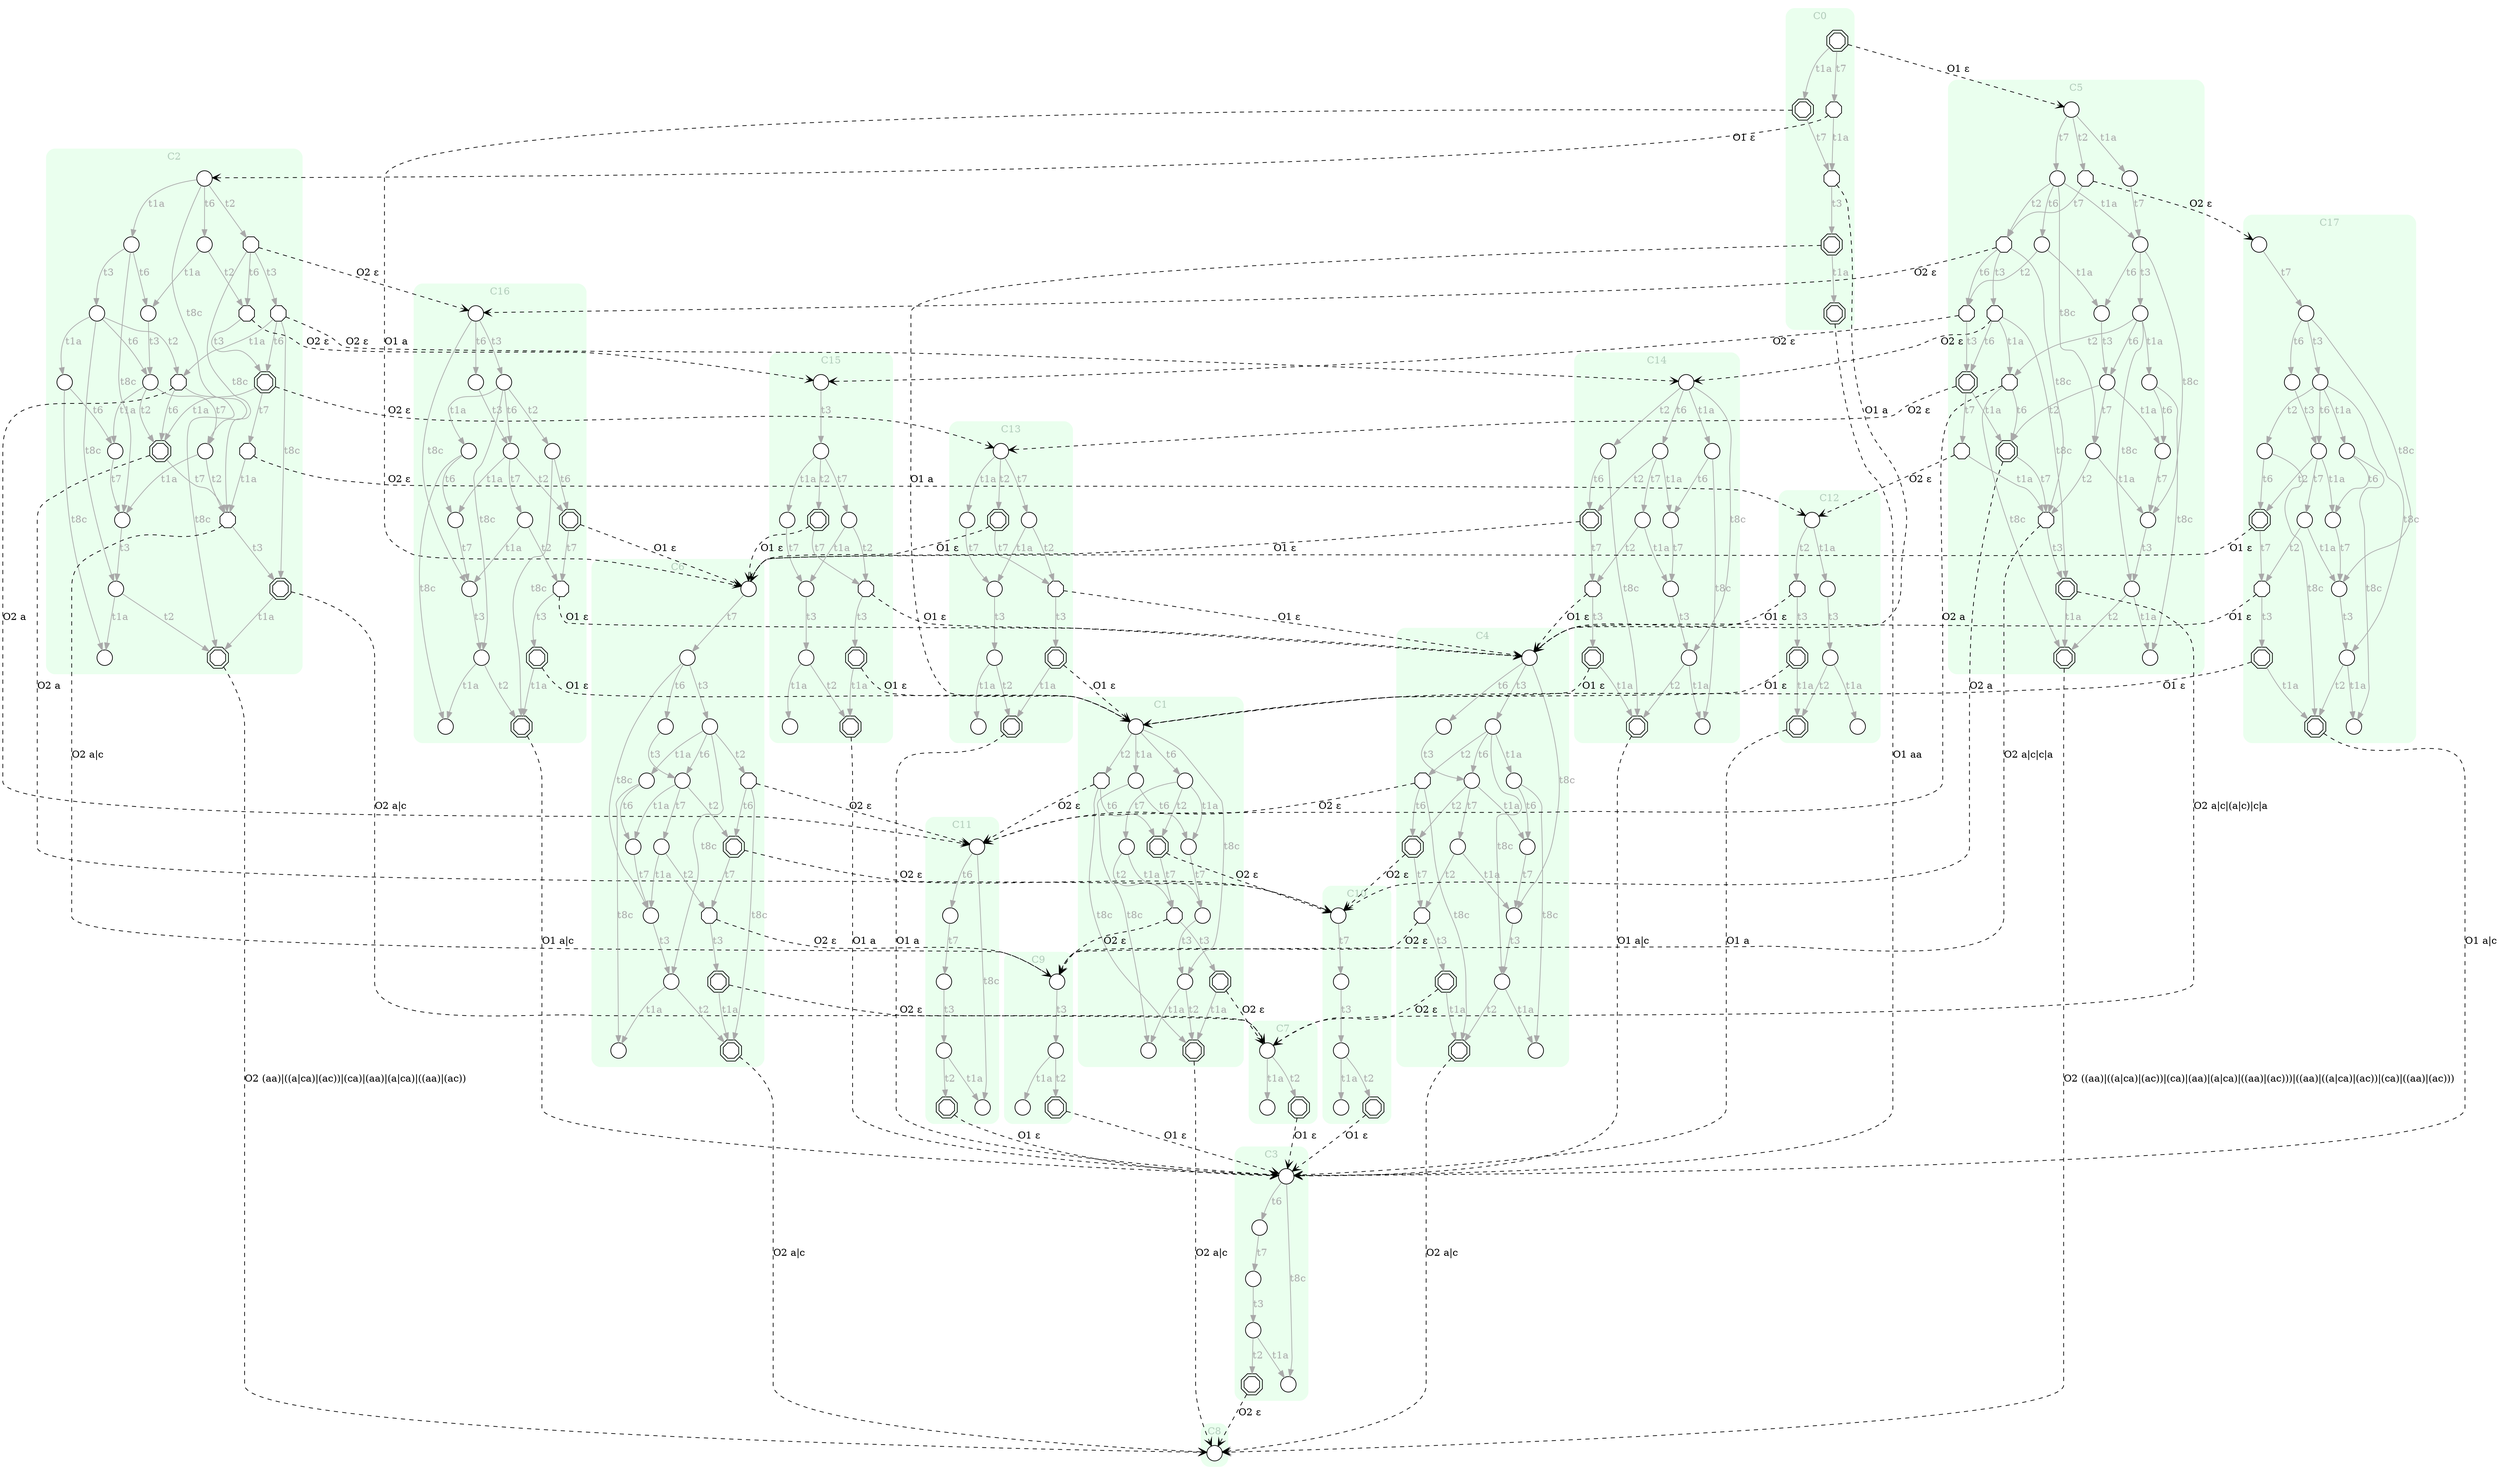 digraph "EXPinput/i" {
node [style=filled fillcolor=white]
subgraph cluster0 {
style="rounded,filled" label="C0" fontcolor="#B2CCBB" color="#EAFFEE"
edge[color=darkgray fontcolor=darkgray]
node [shape=doubleoctagon width=0.3 height=0.3]; C0S0 [label=""];
node [shape=doubleoctagon width=0.3 height=0.3]; C0S1 [label=""];
node [shape=octagon width=0.3 height=0.3]; C0S2 [label=""];
node [shape=doubleoctagon width=0.3 height=0.3]; C0S3 [label=""];
node [shape=doubleoctagon width=0.3 height=0.3]; C0S4 [label=""];
node [shape=octagon width=0.3 height=0.3]; C0S5 [label=""];
C0S0 -> C0S5 [label=t7]
C0S0 -> C0S1 [label=t1a]
C0S1 -> C0S2 [label=t7]
C0S2 -> C0S3 [label=t3]
C0S3 -> C0S4 [label=t1a]
C0S5 -> C0S2 [label=t1a]
}
subgraph cluster1 {
style="rounded,filled" label="C1" fontcolor="#B2CCBB" color="#EAFFEE"
edge[color=darkgray fontcolor=darkgray]
node [shape=circle width=0.3 height=0.3]; C1S0 [label=""];
node [shape=circle width=0.3 height=0.3]; C1S1 [label=""];
node [shape=circle width=0.3 height=0.3]; C1S2 [label=""];
node [shape=circle width=0.3 height=0.3]; C1S3 [label=""];
node [shape=circle width=0.3 height=0.3]; C1S4 [label=""];
node [shape=circle width=0.3 height=0.3]; C1S5 [label=""];
node [shape=doubleoctagon width=0.3 height=0.3]; C1S6 [label=""];
node [shape=octagon width=0.3 height=0.3]; C1S7 [label=""];
node [shape=doubleoctagon width=0.3 height=0.3]; C1S8 [label=""];
node [shape=octagon width=0.3 height=0.3]; C1S9 [label=""];
node [shape=doubleoctagon width=0.3 height=0.3]; C1S10 [label=""];
node [shape=circle width=0.3 height=0.3]; C1S11 [label=""];
node [shape=circle width=0.3 height=0.3]; C1S12 [label=""];
C1S0 -> C1S4 [label=t8c]
C1S0 -> C1S11 [label=t6]
C1S0 -> C1S7 [label=t2]
C1S0 -> C1S1 [label=t1a]
C1S1 -> C1S5 [label=t8c]
C1S1 -> C1S2 [label=t6]
C1S2 -> C1S3 [label=t7]
C1S3 -> C1S4 [label=t3]
C1S4 -> C1S6 [label=t2]
C1S4 -> C1S5 [label=t1a]
C1S7 -> C1S6 [label=t8c]
C1S7 -> C1S8 [label=t6]
C1S8 -> C1S9 [label=t7]
C1S9 -> C1S10 [label=t3]
C1S10 -> C1S6 [label=t1a]
C1S11 -> C1S12 [label=t7]
C1S11 -> C1S8 [label=t2]
C1S11 -> C1S2 [label=t1a]
C1S12 -> C1S9 [label=t2]
C1S12 -> C1S3 [label=t1a]
}
subgraph cluster2 {
style="rounded,filled" label="C2" fontcolor="#B2CCBB" color="#EAFFEE"
edge[color=darkgray fontcolor=darkgray]
node [shape=circle width=0.3 height=0.3]; C2S0 [label=""];
node [shape=circle width=0.3 height=0.3]; C2S1 [label=""];
node [shape=circle width=0.3 height=0.3]; C2S2 [label=""];
node [shape=circle width=0.3 height=0.3]; C2S3 [label=""];
node [shape=circle width=0.3 height=0.3]; C2S4 [label=""];
node [shape=circle width=0.3 height=0.3]; C2S5 [label=""];
node [shape=circle width=0.3 height=0.3]; C2S6 [label=""];
node [shape=circle width=0.3 height=0.3]; C2S7 [label=""];
node [shape=doubleoctagon width=0.3 height=0.3]; C2S8 [label=""];
node [shape=octagon width=0.3 height=0.3]; C2S9 [label=""];
node [shape=doubleoctagon width=0.3 height=0.3]; C2S10 [label=""];
node [shape=octagon width=0.3 height=0.3]; C2S11 [label=""];
node [shape=doubleoctagon width=0.3 height=0.3]; C2S12 [label=""];
node [shape=circle width=0.3 height=0.3]; C2S13 [label=""];
node [shape=circle width=0.3 height=0.3]; C2S14 [label=""];
node [shape=circle width=0.3 height=0.3]; C2S15 [label=""];
node [shape=octagon width=0.3 height=0.3]; C2S16 [label=""];
node [shape=octagon width=0.3 height=0.3]; C2S17 [label=""];
node [shape=doubleoctagon width=0.3 height=0.3]; C2S18 [label=""];
node [shape=octagon width=0.3 height=0.3]; C2S19 [label=""];
node [shape=octagon width=0.3 height=0.3]; C2S20 [label=""];
node [shape=circle width=0.3 height=0.3]; C2S21 [label=""];
C2S0 -> C2S14 [label=t8c]
C2S0 -> C2S21 [label=t6]
C2S0 -> C2S16 [label=t2]
C2S0 -> C2S1 [label=t1a]
C2S1 -> C2S5 [label=t8c]
C2S1 -> C2S15 [label=t6]
C2S1 -> C2S2 [label=t3]
C2S2 -> C2S6 [label=t8c]
C2S2 -> C2S13 [label=t6]
C2S2 -> C2S9 [label=t2]
C2S2 -> C2S3 [label=t1a]
C2S3 -> C2S7 [label=t8c]
C2S3 -> C2S4 [label=t6]
C2S4 -> C2S5 [label=t7]
C2S5 -> C2S6 [label=t3]
C2S6 -> C2S8 [label=t2]
C2S6 -> C2S7 [label=t1a]
C2S9 -> C2S8 [label=t8c]
C2S9 -> C2S10 [label=t6]
C2S10 -> C2S11 [label=t7]
C2S11 -> C2S12 [label=t3]
C2S12 -> C2S8 [label=t1a]
C2S13 -> C2S14 [label=t7]
C2S13 -> C2S10 [label=t2]
C2S13 -> C2S4 [label=t1a]
C2S14 -> C2S11 [label=t2]
C2S14 -> C2S5 [label=t1a]
C2S15 -> C2S13 [label=t3]
C2S16 -> C2S11 [label=t8c]
C2S16 -> C2S20 [label=t6]
C2S16 -> C2S17 [label=t3]
C2S17 -> C2S12 [label=t8c]
C2S17 -> C2S18 [label=t6]
C2S17 -> C2S9 [label=t1a]
C2S18 -> C2S19 [label=t7]
C2S18 -> C2S10 [label=t1a]
C2S19 -> C2S11 [label=t1a]
C2S20 -> C2S18 [label=t3]
C2S21 -> C2S20 [label=t2]
C2S21 -> C2S15 [label=t1a]
}
subgraph cluster3 {
style="rounded,filled" label="C3" fontcolor="#B2CCBB" color="#EAFFEE"
edge[color=darkgray fontcolor=darkgray]
node [shape=circle width=0.3 height=0.3]; C3S0 [label=""];
node [shape=circle width=0.3 height=0.3]; C3S1 [label=""];
node [shape=circle width=0.3 height=0.3]; C3S2 [label=""];
node [shape=circle width=0.3 height=0.3]; C3S3 [label=""];
node [shape=circle width=0.3 height=0.3]; C3S4 [label=""];
node [shape=doubleoctagon width=0.3 height=0.3]; C3S5 [label=""];
C3S0 -> C3S4 [label=t8c]
C3S0 -> C3S1 [label=t6]
C3S1 -> C3S2 [label=t7]
C3S2 -> C3S3 [label=t3]
C3S3 -> C3S5 [label=t2]
C3S3 -> C3S4 [label=t1a]
}
subgraph cluster4 {
style="rounded,filled" label="C4" fontcolor="#B2CCBB" color="#EAFFEE"
edge[color=darkgray fontcolor=darkgray]
node [shape=circle width=0.3 height=0.3]; C4S0 [label=""];
node [shape=circle width=0.3 height=0.3]; C4S1 [label=""];
node [shape=circle width=0.3 height=0.3]; C4S2 [label=""];
node [shape=circle width=0.3 height=0.3]; C4S3 [label=""];
node [shape=circle width=0.3 height=0.3]; C4S4 [label=""];
node [shape=circle width=0.3 height=0.3]; C4S5 [label=""];
node [shape=circle width=0.3 height=0.3]; C4S6 [label=""];
node [shape=doubleoctagon width=0.3 height=0.3]; C4S7 [label=""];
node [shape=octagon width=0.3 height=0.3]; C4S8 [label=""];
node [shape=doubleoctagon width=0.3 height=0.3]; C4S9 [label=""];
node [shape=octagon width=0.3 height=0.3]; C4S10 [label=""];
node [shape=doubleoctagon width=0.3 height=0.3]; C4S11 [label=""];
node [shape=circle width=0.3 height=0.3]; C4S12 [label=""];
node [shape=circle width=0.3 height=0.3]; C4S13 [label=""];
node [shape=circle width=0.3 height=0.3]; C4S14 [label=""];
C4S0 -> C4S4 [label=t8c]
C4S0 -> C4S14 [label=t6]
C4S0 -> C4S1 [label=t3]
C4S1 -> C4S5 [label=t8c]
C4S1 -> C4S12 [label=t6]
C4S1 -> C4S8 [label=t2]
C4S1 -> C4S2 [label=t1a]
C4S2 -> C4S6 [label=t8c]
C4S2 -> C4S3 [label=t6]
C4S3 -> C4S4 [label=t7]
C4S4 -> C4S5 [label=t3]
C4S5 -> C4S7 [label=t2]
C4S5 -> C4S6 [label=t1a]
C4S8 -> C4S7 [label=t8c]
C4S8 -> C4S9 [label=t6]
C4S9 -> C4S10 [label=t7]
C4S10 -> C4S11 [label=t3]
C4S11 -> C4S7 [label=t1a]
C4S12 -> C4S13 [label=t7]
C4S12 -> C4S9 [label=t2]
C4S12 -> C4S3 [label=t1a]
C4S13 -> C4S10 [label=t2]
C4S13 -> C4S4 [label=t1a]
C4S14 -> C4S12 [label=t3]
}
subgraph cluster5 {
style="rounded,filled" label="C5" fontcolor="#B2CCBB" color="#EAFFEE"
edge[color=darkgray fontcolor=darkgray]
node [shape=circle width=0.3 height=0.3]; C5S0 [label=""];
node [shape=circle width=0.3 height=0.3]; C5S1 [label=""];
node [shape=circle width=0.3 height=0.3]; C5S2 [label=""];
node [shape=circle width=0.3 height=0.3]; C5S3 [label=""];
node [shape=circle width=0.3 height=0.3]; C5S4 [label=""];
node [shape=circle width=0.3 height=0.3]; C5S5 [label=""];
node [shape=circle width=0.3 height=0.3]; C5S6 [label=""];
node [shape=circle width=0.3 height=0.3]; C5S7 [label=""];
node [shape=circle width=0.3 height=0.3]; C5S8 [label=""];
node [shape=doubleoctagon width=0.3 height=0.3]; C5S9 [label=""];
node [shape=octagon width=0.3 height=0.3]; C5S10 [label=""];
node [shape=doubleoctagon width=0.3 height=0.3]; C5S11 [label=""];
node [shape=octagon width=0.3 height=0.3]; C5S12 [label=""];
node [shape=doubleoctagon width=0.3 height=0.3]; C5S13 [label=""];
node [shape=circle width=0.3 height=0.3]; C5S14 [label=""];
node [shape=circle width=0.3 height=0.3]; C5S15 [label=""];
node [shape=circle width=0.3 height=0.3]; C5S16 [label=""];
node [shape=octagon width=0.3 height=0.3]; C5S17 [label=""];
node [shape=octagon width=0.3 height=0.3]; C5S18 [label=""];
node [shape=octagon width=0.3 height=0.3]; C5S19 [label=""];
node [shape=doubleoctagon width=0.3 height=0.3]; C5S20 [label=""];
node [shape=octagon width=0.3 height=0.3]; C5S21 [label=""];
node [shape=octagon width=0.3 height=0.3]; C5S22 [label=""];
node [shape=circle width=0.3 height=0.3]; C5S23 [label=""];
node [shape=circle width=0.3 height=0.3]; C5S24 [label=""];
C5S0 -> C5S23 [label=t7]
C5S0 -> C5S17 [label=t2]
C5S0 -> C5S1 [label=t1a]
C5S1 -> C5S2 [label=t7]
C5S2 -> C5S6 [label=t8c]
C5S2 -> C5S16 [label=t6]
C5S2 -> C5S3 [label=t3]
C5S3 -> C5S7 [label=t8c]
C5S3 -> C5S14 [label=t6]
C5S3 -> C5S10 [label=t2]
C5S3 -> C5S4 [label=t1a]
C5S4 -> C5S8 [label=t8c]
C5S4 -> C5S5 [label=t6]
C5S5 -> C5S6 [label=t7]
C5S6 -> C5S7 [label=t3]
C5S7 -> C5S9 [label=t2]
C5S7 -> C5S8 [label=t1a]
C5S10 -> C5S9 [label=t8c]
C5S10 -> C5S11 [label=t6]
C5S11 -> C5S12 [label=t7]
C5S12 -> C5S13 [label=t3]
C5S13 -> C5S9 [label=t1a]
C5S14 -> C5S15 [label=t7]
C5S14 -> C5S11 [label=t2]
C5S14 -> C5S5 [label=t1a]
C5S15 -> C5S12 [label=t2]
C5S15 -> C5S6 [label=t1a]
C5S16 -> C5S14 [label=t3]
C5S17 -> C5S18 [label=t7]
C5S18 -> C5S12 [label=t8c]
C5S18 -> C5S22 [label=t6]
C5S18 -> C5S19 [label=t3]
C5S19 -> C5S13 [label=t8c]
C5S19 -> C5S20 [label=t6]
C5S19 -> C5S10 [label=t1a]
C5S20 -> C5S21 [label=t7]
C5S20 -> C5S11 [label=t1a]
C5S21 -> C5S12 [label=t1a]
C5S22 -> C5S20 [label=t3]
C5S23 -> C5S15 [label=t8c]
C5S23 -> C5S24 [label=t6]
C5S23 -> C5S18 [label=t2]
C5S23 -> C5S2 [label=t1a]
C5S24 -> C5S22 [label=t2]
C5S24 -> C5S16 [label=t1a]
}
subgraph cluster6 {
style="rounded,filled" label="C6" fontcolor="#B2CCBB" color="#EAFFEE"
edge[color=darkgray fontcolor=darkgray]
node [shape=circle width=0.3 height=0.3]; C6S0 [label=""];
node [shape=circle width=0.3 height=0.3]; C6S1 [label=""];
node [shape=circle width=0.3 height=0.3]; C6S2 [label=""];
node [shape=circle width=0.3 height=0.3]; C6S3 [label=""];
node [shape=circle width=0.3 height=0.3]; C6S4 [label=""];
node [shape=circle width=0.3 height=0.3]; C6S5 [label=""];
node [shape=circle width=0.3 height=0.3]; C6S6 [label=""];
node [shape=circle width=0.3 height=0.3]; C6S7 [label=""];
node [shape=doubleoctagon width=0.3 height=0.3]; C6S8 [label=""];
node [shape=octagon width=0.3 height=0.3]; C6S9 [label=""];
node [shape=doubleoctagon width=0.3 height=0.3]; C6S10 [label=""];
node [shape=octagon width=0.3 height=0.3]; C6S11 [label=""];
node [shape=doubleoctagon width=0.3 height=0.3]; C6S12 [label=""];
node [shape=circle width=0.3 height=0.3]; C6S13 [label=""];
node [shape=circle width=0.3 height=0.3]; C6S14 [label=""];
node [shape=circle width=0.3 height=0.3]; C6S15 [label=""];
C6S0 -> C6S1 [label=t7]
C6S1 -> C6S5 [label=t8c]
C6S1 -> C6S15 [label=t6]
C6S1 -> C6S2 [label=t3]
C6S2 -> C6S6 [label=t8c]
C6S2 -> C6S13 [label=t6]
C6S2 -> C6S9 [label=t2]
C6S2 -> C6S3 [label=t1a]
C6S3 -> C6S7 [label=t8c]
C6S3 -> C6S4 [label=t6]
C6S4 -> C6S5 [label=t7]
C6S5 -> C6S6 [label=t3]
C6S6 -> C6S8 [label=t2]
C6S6 -> C6S7 [label=t1a]
C6S9 -> C6S8 [label=t8c]
C6S9 -> C6S10 [label=t6]
C6S10 -> C6S11 [label=t7]
C6S11 -> C6S12 [label=t3]
C6S12 -> C6S8 [label=t1a]
C6S13 -> C6S14 [label=t7]
C6S13 -> C6S10 [label=t2]
C6S13 -> C6S4 [label=t1a]
C6S14 -> C6S11 [label=t2]
C6S14 -> C6S5 [label=t1a]
C6S15 -> C6S13 [label=t3]
}
subgraph cluster7 {
style="rounded,filled" label="C7" fontcolor="#B2CCBB" color="#EAFFEE"
edge[color=darkgray fontcolor=darkgray]
node [shape=circle width=0.3 height=0.3]; C7S0 [label=""];
node [shape=circle width=0.3 height=0.3]; C7S1 [label=""];
node [shape=doubleoctagon width=0.3 height=0.3]; C7S2 [label=""];
C7S0 -> C7S2 [label=t2]
C7S0 -> C7S1 [label=t1a]
}
subgraph cluster8 {
style="rounded,filled" label="C8" fontcolor="#B2CCBB" color="#EAFFEE"
edge[color=darkgray fontcolor=darkgray]
node [shape=circle width=0.3 height=0.3]; C8S0 [label=""];
}
subgraph cluster9 {
style="rounded,filled" label="C9" fontcolor="#B2CCBB" color="#EAFFEE"
edge[color=darkgray fontcolor=darkgray]
node [shape=circle width=0.3 height=0.3]; C9S0 [label=""];
node [shape=circle width=0.3 height=0.3]; C9S1 [label=""];
node [shape=circle width=0.3 height=0.3]; C9S2 [label=""];
node [shape=doubleoctagon width=0.3 height=0.3]; C9S3 [label=""];
C9S0 -> C9S1 [label=t3]
C9S1 -> C9S3 [label=t2]
C9S1 -> C9S2 [label=t1a]
}
subgraph cluster10 {
style="rounded,filled" label="C10" fontcolor="#B2CCBB" color="#EAFFEE"
edge[color=darkgray fontcolor=darkgray]
node [shape=circle width=0.3 height=0.3]; C10S0 [label=""];
node [shape=circle width=0.3 height=0.3]; C10S1 [label=""];
node [shape=circle width=0.3 height=0.3]; C10S2 [label=""];
node [shape=circle width=0.3 height=0.3]; C10S3 [label=""];
node [shape=doubleoctagon width=0.3 height=0.3]; C10S4 [label=""];
C10S0 -> C10S1 [label=t7]
C10S1 -> C10S2 [label=t3]
C10S2 -> C10S4 [label=t2]
C10S2 -> C10S3 [label=t1a]
}
subgraph cluster11 {
style="rounded,filled" label="C11" fontcolor="#B2CCBB" color="#EAFFEE"
edge[color=darkgray fontcolor=darkgray]
node [shape=circle width=0.3 height=0.3]; C11S0 [label=""];
node [shape=circle width=0.3 height=0.3]; C11S1 [label=""];
node [shape=circle width=0.3 height=0.3]; C11S2 [label=""];
node [shape=circle width=0.3 height=0.3]; C11S3 [label=""];
node [shape=circle width=0.3 height=0.3]; C11S4 [label=""];
node [shape=doubleoctagon width=0.3 height=0.3]; C11S5 [label=""];
C11S0 -> C11S4 [label=t8c]
C11S0 -> C11S1 [label=t6]
C11S1 -> C11S2 [label=t7]
C11S2 -> C11S3 [label=t3]
C11S3 -> C11S5 [label=t2]
C11S3 -> C11S4 [label=t1a]
}
subgraph cluster12 {
style="rounded,filled" label="C12" fontcolor="#B2CCBB" color="#EAFFEE"
edge[color=darkgray fontcolor=darkgray]
node [shape=circle width=0.3 height=0.3]; C12S0 [label=""];
node [shape=circle width=0.3 height=0.3]; C12S1 [label=""];
node [shape=circle width=0.3 height=0.3]; C12S2 [label=""];
node [shape=circle width=0.3 height=0.3]; C12S3 [label=""];
node [shape=doubleoctagon width=0.3 height=0.3]; C12S4 [label=""];
node [shape=octagon width=0.3 height=0.3]; C12S5 [label=""];
node [shape=doubleoctagon width=0.3 height=0.3]; C12S6 [label=""];
C12S0 -> C12S5 [label=t2]
C12S0 -> C12S1 [label=t1a]
C12S1 -> C12S2 [label=t3]
C12S2 -> C12S4 [label=t2]
C12S2 -> C12S3 [label=t1a]
C12S5 -> C12S6 [label=t3]
C12S6 -> C12S4 [label=t1a]
}
subgraph cluster13 {
style="rounded,filled" label="C13" fontcolor="#B2CCBB" color="#EAFFEE"
edge[color=darkgray fontcolor=darkgray]
node [shape=circle width=0.3 height=0.3]; C13S0 [label=""];
node [shape=circle width=0.3 height=0.3]; C13S1 [label=""];
node [shape=circle width=0.3 height=0.3]; C13S2 [label=""];
node [shape=circle width=0.3 height=0.3]; C13S3 [label=""];
node [shape=circle width=0.3 height=0.3]; C13S4 [label=""];
node [shape=doubleoctagon width=0.3 height=0.3]; C13S5 [label=""];
node [shape=doubleoctagon width=0.3 height=0.3]; C13S6 [label=""];
node [shape=octagon width=0.3 height=0.3]; C13S7 [label=""];
node [shape=doubleoctagon width=0.3 height=0.3]; C13S8 [label=""];
node [shape=circle width=0.3 height=0.3]; C13S9 [label=""];
C13S0 -> C13S9 [label=t7]
C13S0 -> C13S6 [label=t2]
C13S0 -> C13S1 [label=t1a]
C13S1 -> C13S2 [label=t7]
C13S2 -> C13S3 [label=t3]
C13S3 -> C13S5 [label=t2]
C13S3 -> C13S4 [label=t1a]
C13S6 -> C13S7 [label=t7]
C13S7 -> C13S8 [label=t3]
C13S8 -> C13S5 [label=t1a]
C13S9 -> C13S7 [label=t2]
C13S9 -> C13S2 [label=t1a]
}
subgraph cluster14 {
style="rounded,filled" label="C14" fontcolor="#B2CCBB" color="#EAFFEE"
edge[color=darkgray fontcolor=darkgray]
node [shape=circle width=0.3 height=0.3]; C14S0 [label=""];
node [shape=circle width=0.3 height=0.3]; C14S1 [label=""];
node [shape=circle width=0.3 height=0.3]; C14S2 [label=""];
node [shape=circle width=0.3 height=0.3]; C14S3 [label=""];
node [shape=circle width=0.3 height=0.3]; C14S4 [label=""];
node [shape=circle width=0.3 height=0.3]; C14S5 [label=""];
node [shape=doubleoctagon width=0.3 height=0.3]; C14S6 [label=""];
node [shape=circle width=0.3 height=0.3]; C14S7 [label=""];
node [shape=doubleoctagon width=0.3 height=0.3]; C14S8 [label=""];
node [shape=octagon width=0.3 height=0.3]; C14S9 [label=""];
node [shape=doubleoctagon width=0.3 height=0.3]; C14S10 [label=""];
node [shape=circle width=0.3 height=0.3]; C14S11 [label=""];
node [shape=circle width=0.3 height=0.3]; C14S12 [label=""];
C14S0 -> C14S4 [label=t8c]
C14S0 -> C14S11 [label=t6]
C14S0 -> C14S7 [label=t2]
C14S0 -> C14S1 [label=t1a]
C14S1 -> C14S5 [label=t8c]
C14S1 -> C14S2 [label=t6]
C14S2 -> C14S3 [label=t7]
C14S3 -> C14S4 [label=t3]
C14S4 -> C14S6 [label=t2]
C14S4 -> C14S5 [label=t1a]
C14S7 -> C14S6 [label=t8c]
C14S7 -> C14S8 [label=t6]
C14S8 -> C14S9 [label=t7]
C14S9 -> C14S10 [label=t3]
C14S10 -> C14S6 [label=t1a]
C14S11 -> C14S12 [label=t7]
C14S11 -> C14S8 [label=t2]
C14S11 -> C14S2 [label=t1a]
C14S12 -> C14S9 [label=t2]
C14S12 -> C14S3 [label=t1a]
}
subgraph cluster15 {
style="rounded,filled" label="C15" fontcolor="#B2CCBB" color="#EAFFEE"
edge[color=darkgray fontcolor=darkgray]
node [shape=circle width=0.3 height=0.3]; C15S0 [label=""];
node [shape=circle width=0.3 height=0.3]; C15S1 [label=""];
node [shape=circle width=0.3 height=0.3]; C15S2 [label=""];
node [shape=circle width=0.3 height=0.3]; C15S3 [label=""];
node [shape=circle width=0.3 height=0.3]; C15S4 [label=""];
node [shape=circle width=0.3 height=0.3]; C15S5 [label=""];
node [shape=doubleoctagon width=0.3 height=0.3]; C15S6 [label=""];
node [shape=doubleoctagon width=0.3 height=0.3]; C15S7 [label=""];
node [shape=octagon width=0.3 height=0.3]; C15S8 [label=""];
node [shape=doubleoctagon width=0.3 height=0.3]; C15S9 [label=""];
node [shape=circle width=0.3 height=0.3]; C15S10 [label=""];
C15S0 -> C15S1 [label=t3]
C15S1 -> C15S10 [label=t7]
C15S1 -> C15S7 [label=t2]
C15S1 -> C15S2 [label=t1a]
C15S2 -> C15S3 [label=t7]
C15S3 -> C15S4 [label=t3]
C15S4 -> C15S6 [label=t2]
C15S4 -> C15S5 [label=t1a]
C15S7 -> C15S8 [label=t7]
C15S8 -> C15S9 [label=t3]
C15S9 -> C15S6 [label=t1a]
C15S10 -> C15S8 [label=t2]
C15S10 -> C15S3 [label=t1a]
}
subgraph cluster16 {
style="rounded,filled" label="C16" fontcolor="#B2CCBB" color="#EAFFEE"
edge[color=darkgray fontcolor=darkgray]
node [shape=circle width=0.3 height=0.3]; C16S0 [label=""];
node [shape=circle width=0.3 height=0.3]; C16S1 [label=""];
node [shape=circle width=0.3 height=0.3]; C16S2 [label=""];
node [shape=circle width=0.3 height=0.3]; C16S3 [label=""];
node [shape=circle width=0.3 height=0.3]; C16S4 [label=""];
node [shape=circle width=0.3 height=0.3]; C16S5 [label=""];
node [shape=circle width=0.3 height=0.3]; C16S6 [label=""];
node [shape=doubleoctagon width=0.3 height=0.3]; C16S7 [label=""];
node [shape=circle width=0.3 height=0.3]; C16S8 [label=""];
node [shape=doubleoctagon width=0.3 height=0.3]; C16S9 [label=""];
node [shape=octagon width=0.3 height=0.3]; C16S10 [label=""];
node [shape=doubleoctagon width=0.3 height=0.3]; C16S11 [label=""];
node [shape=circle width=0.3 height=0.3]; C16S12 [label=""];
node [shape=circle width=0.3 height=0.3]; C16S13 [label=""];
node [shape=circle width=0.3 height=0.3]; C16S14 [label=""];
C16S0 -> C16S4 [label=t8c]
C16S0 -> C16S14 [label=t6]
C16S0 -> C16S1 [label=t3]
C16S1 -> C16S5 [label=t8c]
C16S1 -> C16S12 [label=t6]
C16S1 -> C16S8 [label=t2]
C16S1 -> C16S2 [label=t1a]
C16S2 -> C16S6 [label=t8c]
C16S2 -> C16S3 [label=t6]
C16S3 -> C16S4 [label=t7]
C16S4 -> C16S5 [label=t3]
C16S5 -> C16S7 [label=t2]
C16S5 -> C16S6 [label=t1a]
C16S8 -> C16S7 [label=t8c]
C16S8 -> C16S9 [label=t6]
C16S9 -> C16S10 [label=t7]
C16S10 -> C16S11 [label=t3]
C16S11 -> C16S7 [label=t1a]
C16S12 -> C16S13 [label=t7]
C16S12 -> C16S9 [label=t2]
C16S12 -> C16S3 [label=t1a]
C16S13 -> C16S10 [label=t2]
C16S13 -> C16S4 [label=t1a]
C16S14 -> C16S12 [label=t3]
}
subgraph cluster17 {
style="rounded,filled" label="C17" fontcolor="#B2CCBB" color="#EAFFEE"
edge[color=darkgray fontcolor=darkgray]
node [shape=circle width=0.3 height=0.3]; C17S0 [label=""];
node [shape=circle width=0.3 height=0.3]; C17S1 [label=""];
node [shape=circle width=0.3 height=0.3]; C17S2 [label=""];
node [shape=circle width=0.3 height=0.3]; C17S3 [label=""];
node [shape=circle width=0.3 height=0.3]; C17S4 [label=""];
node [shape=circle width=0.3 height=0.3]; C17S5 [label=""];
node [shape=circle width=0.3 height=0.3]; C17S6 [label=""];
node [shape=circle width=0.3 height=0.3]; C17S7 [label=""];
node [shape=doubleoctagon width=0.3 height=0.3]; C17S8 [label=""];
node [shape=circle width=0.3 height=0.3]; C17S9 [label=""];
node [shape=doubleoctagon width=0.3 height=0.3]; C17S10 [label=""];
node [shape=octagon width=0.3 height=0.3]; C17S11 [label=""];
node [shape=doubleoctagon width=0.3 height=0.3]; C17S12 [label=""];
node [shape=circle width=0.3 height=0.3]; C17S13 [label=""];
node [shape=circle width=0.3 height=0.3]; C17S14 [label=""];
node [shape=circle width=0.3 height=0.3]; C17S15 [label=""];
C17S0 -> C17S1 [label=t7]
C17S1 -> C17S5 [label=t8c]
C17S1 -> C17S15 [label=t6]
C17S1 -> C17S2 [label=t3]
C17S2 -> C17S6 [label=t8c]
C17S2 -> C17S13 [label=t6]
C17S2 -> C17S9 [label=t2]
C17S2 -> C17S3 [label=t1a]
C17S3 -> C17S7 [label=t8c]
C17S3 -> C17S4 [label=t6]
C17S4 -> C17S5 [label=t7]
C17S5 -> C17S6 [label=t3]
C17S6 -> C17S8 [label=t2]
C17S6 -> C17S7 [label=t1a]
C17S9 -> C17S8 [label=t8c]
C17S9 -> C17S10 [label=t6]
C17S10 -> C17S11 [label=t7]
C17S11 -> C17S12 [label=t3]
C17S12 -> C17S8 [label=t1a]
C17S13 -> C17S14 [label=t7]
C17S13 -> C17S10 [label=t2]
C17S13 -> C17S4 [label=t1a]
C17S14 -> C17S11 [label=t2]
C17S14 -> C17S5 [label=t1a]
C17S15 -> C17S13 [label=t3]
}
C0S3 -> C1S0 [style=dashed arrowhead=vee label="O1 a"]
C0S5 -> C2S0 [style=dashed arrowhead=vee label="O1 ε"]
C0S4 -> C3S0 [style=dashed arrowhead=vee label="O1 aa"]
C0S2 -> C4S0 [style=dashed arrowhead=vee label="O1 a"]
C0S0 -> C5S0 [style=dashed arrowhead=vee label="O1 ε"]
C0S1 -> C6S0 [style=dashed arrowhead=vee label="O1 a"]
C6S12 -> C7S0 [style=dashed arrowhead=vee label="O2 ε"]
C5S13 -> C7S0 [style=dashed arrowhead=vee label="O2 a|c|(a|c)|c|a"]
C4S11 -> C7S0 [style=dashed arrowhead=vee label="O2 ε"]
C2S12 -> C7S0 [style=dashed arrowhead=vee label="O2 a|c"]
C1S10 -> C7S0 [style=dashed arrowhead=vee label="O2 ε"]
C7S2 -> C3S0 [style=dashed arrowhead=vee label="O1 ε"]
C6S8 -> C8S0 [style=dashed arrowhead=vee label="O2 a|c"]
C5S9 -> C8S0 [style=dashed arrowhead=vee label="O2 ((aa)|((a|ca)|(ac))|(ca)|(aa)|(a|ca)|((aa)|(ac)))|((aa)|((a|ca)|(ac))|(ca)|((aa)|(ac)))"]
C4S7 -> C8S0 [style=dashed arrowhead=vee label="O2 a|c"]
C3S5 -> C8S0 [style=dashed arrowhead=vee label="O2 ε"]
C2S8 -> C8S0 [style=dashed arrowhead=vee label="O2 (aa)|((a|ca)|(ac))|(ca)|(aa)|(a|ca)|((aa)|(ac))"]
C1S6 -> C8S0 [style=dashed arrowhead=vee label="O2 a|c"]
C6S11 -> C9S0 [style=dashed arrowhead=vee label="O2 ε"]
C5S12 -> C9S0 [style=dashed arrowhead=vee label="O2 a|c|c|a"]
C4S10 -> C9S0 [style=dashed arrowhead=vee label="O2 ε"]
C2S11 -> C9S0 [style=dashed arrowhead=vee label="O2 a|c"]
C1S9 -> C9S0 [style=dashed arrowhead=vee label="O2 ε"]
C9S3 -> C3S0 [style=dashed arrowhead=vee label="O1 ε"]
C6S10 -> C10S0 [style=dashed arrowhead=vee label="O2 ε"]
C5S11 -> C10S0 [style=dashed arrowhead=vee label="O2 a"]
C4S9 -> C10S0 [style=dashed arrowhead=vee label="O2 ε"]
C2S10 -> C10S0 [style=dashed arrowhead=vee label="O2 a"]
C1S8 -> C10S0 [style=dashed arrowhead=vee label="O2 ε"]
C10S4 -> C3S0 [style=dashed arrowhead=vee label="O1 ε"]
C6S9 -> C11S0 [style=dashed arrowhead=vee label="O2 ε"]
C5S10 -> C11S0 [style=dashed arrowhead=vee label="O2 a"]
C4S8 -> C11S0 [style=dashed arrowhead=vee label="O2 ε"]
C2S9 -> C11S0 [style=dashed arrowhead=vee label="O2 a"]
C1S7 -> C11S0 [style=dashed arrowhead=vee label="O2 ε"]
C11S5 -> C3S0 [style=dashed arrowhead=vee label="O1 ε"]
C5S21 -> C12S0 [style=dashed arrowhead=vee label="O2 ε"]
C2S19 -> C12S0 [style=dashed arrowhead=vee label="O2 ε"]
C12S5 -> C4S0 [style=dashed arrowhead=vee label="O1 ε"]
C12S6 -> C1S0 [style=dashed arrowhead=vee label="O1 ε"]
C12S4 -> C3S0 [style=dashed arrowhead=vee label="O1 a"]
C5S20 -> C13S0 [style=dashed arrowhead=vee label="O2 ε"]
C2S18 -> C13S0 [style=dashed arrowhead=vee label="O2 ε"]
C13S7 -> C4S0 [style=dashed arrowhead=vee label="O1 ε"]
C13S8 -> C1S0 [style=dashed arrowhead=vee label="O1 ε"]
C13S6 -> C6S0 [style=dashed arrowhead=vee label="O1 ε"]
C13S5 -> C3S0 [style=dashed arrowhead=vee label="O1 a"]
C5S19 -> C14S0 [style=dashed arrowhead=vee label="O2 ε"]
C2S17 -> C14S0 [style=dashed arrowhead=vee label="O2 ε"]
C14S9 -> C4S0 [style=dashed arrowhead=vee label="O1 ε"]
C14S10 -> C1S0 [style=dashed arrowhead=vee label="O1 ε"]
C14S8 -> C6S0 [style=dashed arrowhead=vee label="O1 ε"]
C14S6 -> C3S0 [style=dashed arrowhead=vee label="O1 a|c"]
C5S22 -> C15S0 [style=dashed arrowhead=vee label="O2 ε"]
C2S20 -> C15S0 [style=dashed arrowhead=vee label="O2 ε"]
C15S8 -> C4S0 [style=dashed arrowhead=vee label="O1 ε"]
C15S9 -> C1S0 [style=dashed arrowhead=vee label="O1 ε"]
C15S7 -> C6S0 [style=dashed arrowhead=vee label="O1 ε"]
C15S6 -> C3S0 [style=dashed arrowhead=vee label="O1 a"]
C5S18 -> C16S0 [style=dashed arrowhead=vee label="O2 ε"]
C2S16 -> C16S0 [style=dashed arrowhead=vee label="O2 ε"]
C16S10 -> C4S0 [style=dashed arrowhead=vee label="O1 ε"]
C16S11 -> C1S0 [style=dashed arrowhead=vee label="O1 ε"]
C16S9 -> C6S0 [style=dashed arrowhead=vee label="O1 ε"]
C16S7 -> C3S0 [style=dashed arrowhead=vee label="O1 a|c"]
C5S17 -> C17S0 [style=dashed arrowhead=vee label="O2 ε"]
C17S11 -> C4S0 [style=dashed arrowhead=vee label="O1 ε"]
C17S12 -> C1S0 [style=dashed arrowhead=vee label="O1 ε"]
C17S10 -> C6S0 [style=dashed arrowhead=vee label="O1 ε"]
C17S8 -> C3S0 [style=dashed arrowhead=vee label="O1 a|c"]
}
